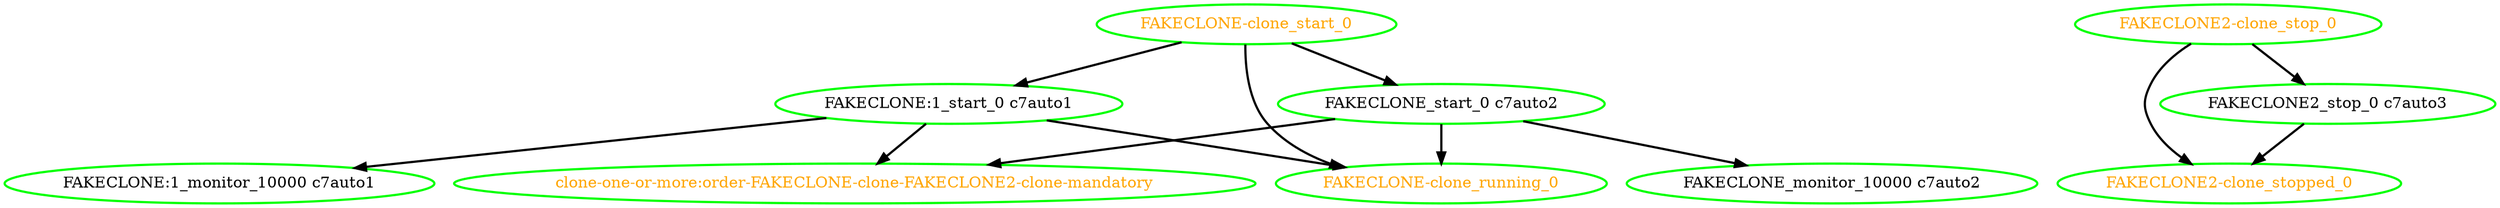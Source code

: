  digraph "g" {
"FAKECLONE-clone_running_0" [ style=bold color="green" fontcolor="orange"]
"FAKECLONE-clone_start_0" -> "FAKECLONE-clone_running_0" [ style = bold]
"FAKECLONE-clone_start_0" -> "FAKECLONE:1_start_0 c7auto1" [ style = bold]
"FAKECLONE-clone_start_0" -> "FAKECLONE_start_0 c7auto2" [ style = bold]
"FAKECLONE-clone_start_0" [ style=bold color="green" fontcolor="orange"]
"FAKECLONE2-clone_stop_0" -> "FAKECLONE2-clone_stopped_0" [ style = bold]
"FAKECLONE2-clone_stop_0" -> "FAKECLONE2_stop_0 c7auto3" [ style = bold]
"FAKECLONE2-clone_stop_0" [ style=bold color="green" fontcolor="orange"]
"FAKECLONE2-clone_stopped_0" [ style=bold color="green" fontcolor="orange"]
"FAKECLONE2_stop_0 c7auto3" -> "FAKECLONE2-clone_stopped_0" [ style = bold]
"FAKECLONE2_stop_0 c7auto3" [ style=bold color="green" fontcolor="black"]
"FAKECLONE:1_monitor_10000 c7auto1" [ style=bold color="green" fontcolor="black"]
"FAKECLONE:1_start_0 c7auto1" -> "FAKECLONE-clone_running_0" [ style = bold]
"FAKECLONE:1_start_0 c7auto1" -> "FAKECLONE:1_monitor_10000 c7auto1" [ style = bold]
"FAKECLONE:1_start_0 c7auto1" -> "clone-one-or-more:order-FAKECLONE-clone-FAKECLONE2-clone-mandatory" [ style = bold]
"FAKECLONE:1_start_0 c7auto1" [ style=bold color="green" fontcolor="black"]
"FAKECLONE_monitor_10000 c7auto2" [ style=bold color="green" fontcolor="black"]
"FAKECLONE_start_0 c7auto2" -> "FAKECLONE-clone_running_0" [ style = bold]
"FAKECLONE_start_0 c7auto2" -> "FAKECLONE_monitor_10000 c7auto2" [ style = bold]
"FAKECLONE_start_0 c7auto2" -> "clone-one-or-more:order-FAKECLONE-clone-FAKECLONE2-clone-mandatory" [ style = bold]
"FAKECLONE_start_0 c7auto2" [ style=bold color="green" fontcolor="black"]
"clone-one-or-more:order-FAKECLONE-clone-FAKECLONE2-clone-mandatory" [ style=bold color="green" fontcolor="orange"]
}
